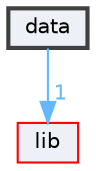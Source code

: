 digraph "data"
{
 // LATEX_PDF_SIZE
  bgcolor="transparent";
  edge [fontname=Helvetica,fontsize=10,labelfontname=Helvetica,labelfontsize=10];
  node [fontname=Helvetica,fontsize=10,shape=box,height=0.2,width=0.4];
  compound=true
  dir_472fafaf0f039b9e6b043966c1ef7dbf [label="data", fillcolor="#edf0f7", color="grey25", style="filled,bold", URL="dir_472fafaf0f039b9e6b043966c1ef7dbf.html",tooltip=""];
  dir_97aefd0d527b934f1d99a682da8fe6a9 [label="lib", fillcolor="#edf0f7", color="red", style="filled", URL="dir_97aefd0d527b934f1d99a682da8fe6a9.html",tooltip=""];
  dir_472fafaf0f039b9e6b043966c1ef7dbf->dir_97aefd0d527b934f1d99a682da8fe6a9 [headlabel="1", labeldistance=1.5 headhref="dir_000000_000004.html" color="steelblue1" fontcolor="steelblue1"];
}
